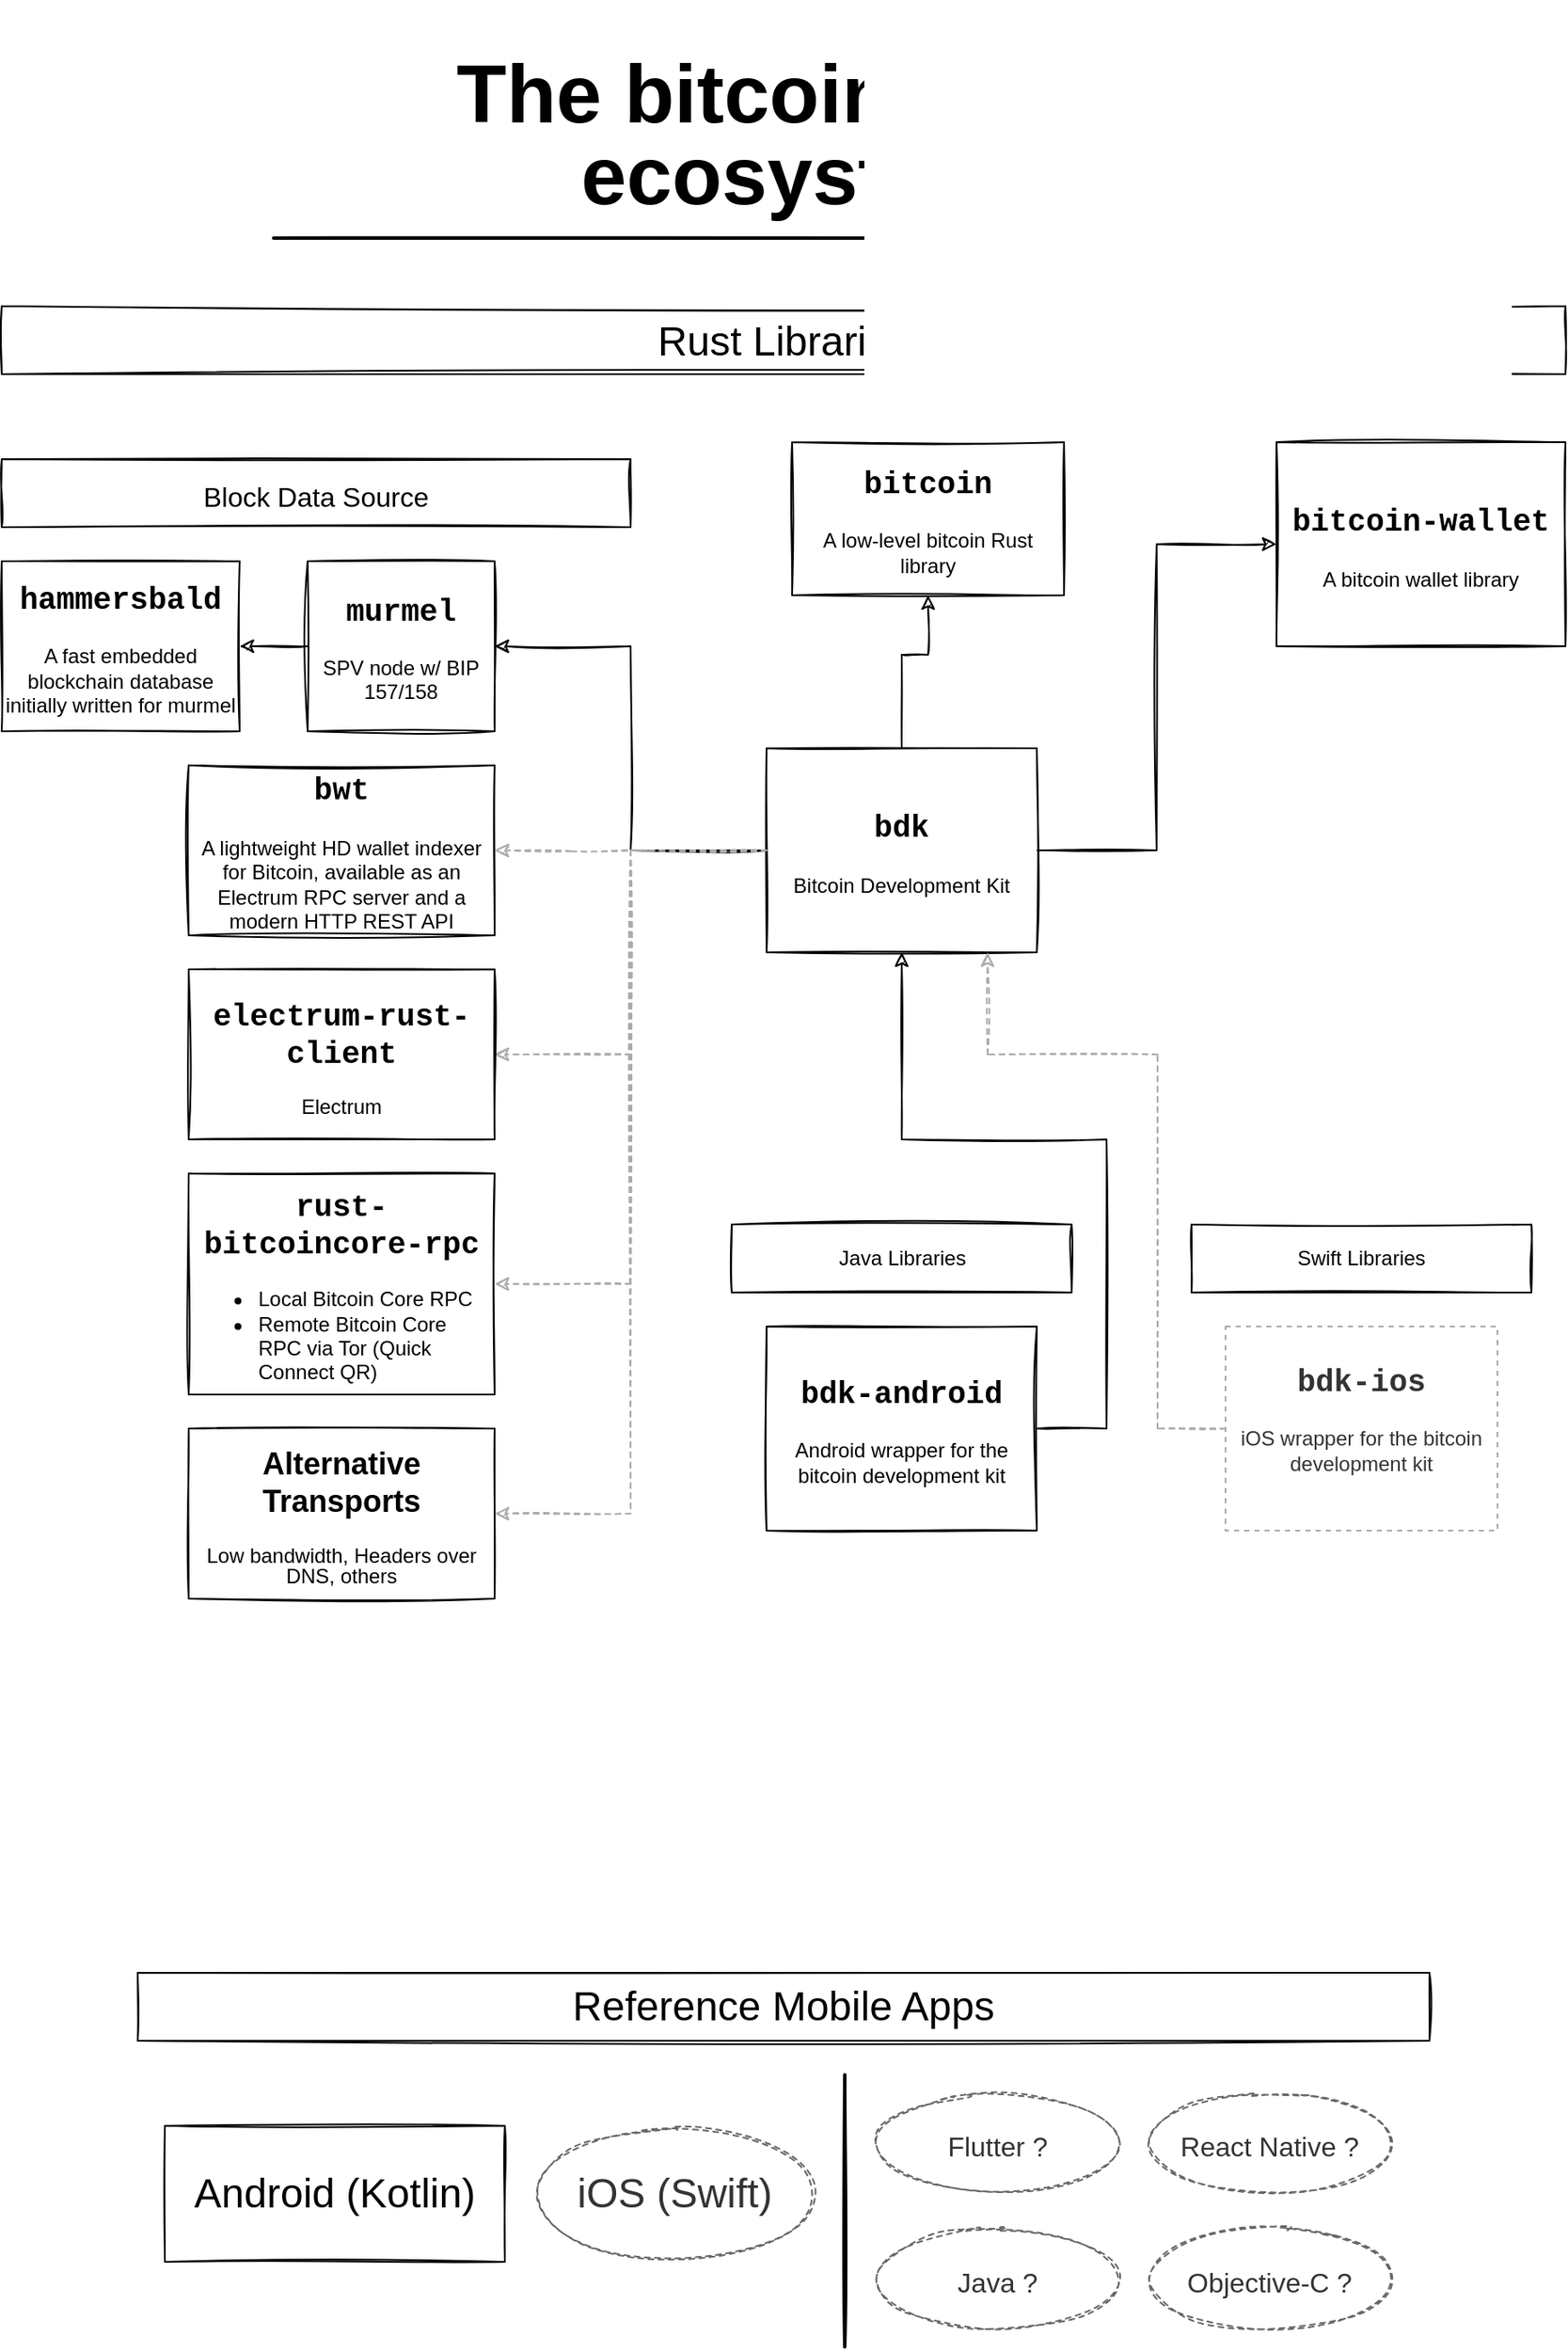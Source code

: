 <mxfile version="13.6.2" type="device" pages="3"><diagram id="qQS-zw7gj68xv4nw0Y6S" name="Page-1"><mxGraphModel dx="1673" dy="992" grid="1" gridSize="10" guides="1" tooltips="1" connect="1" arrows="1" fold="1" page="1" pageScale="1" pageWidth="1169" pageHeight="1654" math="0" shadow="0"><root><mxCell id="0"/><mxCell id="1" parent="0"/><mxCell id="380Gn1dWZTevd9c8AdBd-1" value="" style="edgeStyle=orthogonalEdgeStyle;rounded=0;sketch=1;orthogonalLoop=1;jettySize=auto;html=1;" edge="1" parent="1" source="380Gn1dWZTevd9c8AdBd-4" target="380Gn1dWZTevd9c8AdBd-10"><mxGeometry relative="1" as="geometry"><Array as="points"><mxPoint x="655" y="445"/><mxPoint x="670" y="445"/></Array></mxGeometry></mxCell><mxCell id="380Gn1dWZTevd9c8AdBd-2" style="edgeStyle=orthogonalEdgeStyle;rounded=0;sketch=1;orthogonalLoop=1;jettySize=auto;html=1;entryX=0;entryY=0.5;entryDx=0;entryDy=0;" edge="1" parent="1" source="380Gn1dWZTevd9c8AdBd-4" target="380Gn1dWZTevd9c8AdBd-11"><mxGeometry relative="1" as="geometry"/></mxCell><mxCell id="380Gn1dWZTevd9c8AdBd-3" style="edgeStyle=orthogonalEdgeStyle;rounded=0;sketch=1;orthogonalLoop=1;jettySize=auto;html=1;entryX=1;entryY=0.5;entryDx=0;entryDy=0;strokeWidth=1;fontFamily=Helvetica;fontSize=24;strokeColor=#ABABAB;dashed=1;" edge="1" parent="1" source="380Gn1dWZTevd9c8AdBd-4" target="380Gn1dWZTevd9c8AdBd-24"><mxGeometry relative="1" as="geometry"/></mxCell><mxCell id="380Gn1dWZTevd9c8AdBd-4" value="&lt;p style=&quot;line-height: 100%&quot;&gt;&lt;/p&gt;&lt;h2&gt;&lt;font face=&quot;Courier New&quot;&gt;bdk&lt;/font&gt;&lt;br&gt;&lt;/h2&gt;Bitcoin Development Kit&lt;p&gt;&lt;/p&gt;" style="whiteSpace=wrap;html=1;sketch=1;" vertex="1" parent="1"><mxGeometry x="575" y="500" width="159" height="120" as="geometry"/></mxCell><mxCell id="380Gn1dWZTevd9c8AdBd-5" style="edgeStyle=orthogonalEdgeStyle;rounded=0;orthogonalLoop=1;jettySize=auto;html=1;entryX=0.5;entryY=1;entryDx=0;entryDy=0;endArrow=classic;endFill=1;sketch=1;" edge="1" parent="1" source="380Gn1dWZTevd9c8AdBd-6" target="380Gn1dWZTevd9c8AdBd-4"><mxGeometry relative="1" as="geometry"><Array as="points"><mxPoint x="775" y="900"/><mxPoint x="775" y="730"/><mxPoint x="655" y="730"/></Array></mxGeometry></mxCell><mxCell id="380Gn1dWZTevd9c8AdBd-6" value="&lt;p style=&quot;line-height: 100%&quot;&gt;&lt;/p&gt;&lt;h2&gt;&lt;font face=&quot;Courier New&quot;&gt;bdk-android&lt;/font&gt;&lt;/h2&gt;&lt;p&gt;Android wrapper for the bitcoin development kit&lt;/p&gt;&lt;p&gt;&lt;/p&gt;" style="whiteSpace=wrap;html=1;sketch=1;" vertex="1" parent="1"><mxGeometry x="575" y="840" width="159" height="120" as="geometry"/></mxCell><mxCell id="380Gn1dWZTevd9c8AdBd-7" value="&lt;p style=&quot;line-height: 100%&quot;&gt;&lt;/p&gt;&lt;h2&gt;&lt;font face=&quot;Courier New&quot; style=&quot;font-size: 18px&quot;&gt;hammersbald&lt;/font&gt;&lt;/h2&gt;&lt;font style=&quot;font-size: 12px&quot;&gt;A fast embedded blockchain database initially written for murmel&lt;/font&gt;&lt;p&gt;&lt;/p&gt;" style="whiteSpace=wrap;html=1;sketch=1;direction=west;rotation=0;" vertex="1" parent="1"><mxGeometry x="125" y="390" width="140" height="100" as="geometry"/></mxCell><mxCell id="380Gn1dWZTevd9c8AdBd-8" style="edgeStyle=orthogonalEdgeStyle;rounded=0;sketch=1;orthogonalLoop=1;jettySize=auto;html=1;strokeWidth=1;fontFamily=Helvetica;fontSize=24;exitX=0;exitY=0.5;exitDx=0;exitDy=0;entryX=1;entryY=0.5;entryDx=0;entryDy=0;" edge="1" parent="1" source="380Gn1dWZTevd9c8AdBd-4" target="380Gn1dWZTevd9c8AdBd-9"><mxGeometry relative="1" as="geometry"/></mxCell><mxCell id="380Gn1dWZTevd9c8AdBd-9" value="&lt;h2&gt;&lt;font face=&quot;Courier New&quot; style=&quot;line-height: 100%&quot;&gt;murmel&lt;/font&gt;&lt;/h2&gt;&lt;div&gt;&lt;p&gt;SPV node w/ BIP 157/158&lt;br&gt;&lt;/p&gt;&lt;/div&gt;" style="whiteSpace=wrap;html=1;sketch=1;" vertex="1" parent="1"><mxGeometry x="305" y="390" width="110" height="100" as="geometry"/></mxCell><mxCell id="380Gn1dWZTevd9c8AdBd-10" value="&lt;h2&gt;&lt;font face=&quot;Courier New&quot;&gt;bitcoin&lt;/font&gt;&lt;br&gt;&lt;/h2&gt;&lt;p&gt;A low-level bitcoin Rust library&lt;/p&gt;" style="whiteSpace=wrap;html=1;sketch=1;" vertex="1" parent="1"><mxGeometry x="590" y="320" width="160" height="90" as="geometry"/></mxCell><mxCell id="380Gn1dWZTevd9c8AdBd-11" value="&lt;h2&gt;&lt;font face=&quot;Courier New&quot;&gt;bitcoin-wallet&lt;/font&gt;&lt;br&gt;&lt;/h2&gt;&lt;p&gt;A bitcoin wallet library&lt;/p&gt;" style="whiteSpace=wrap;html=1;sketch=1;" vertex="1" parent="1"><mxGeometry x="875" y="320" width="170" height="120" as="geometry"/></mxCell><mxCell id="380Gn1dWZTevd9c8AdBd-12" value="Reference Mobile Apps" style="text;html=1;fillColor=none;align=center;verticalAlign=middle;whiteSpace=wrap;rounded=0;sketch=1;fontFamily=Helvetica;fontSize=24;fontStyle=0;labelBorderColor=none;strokeColor=#000000;" vertex="1" parent="1"><mxGeometry x="205" y="1220" width="760" height="40" as="geometry"/></mxCell><mxCell id="380Gn1dWZTevd9c8AdBd-13" value="Android (Kotlin)" style="rounded=0;whiteSpace=wrap;html=1;sketch=1;strokeColor=#000000;fontFamily=Helvetica;fontSize=24;" vertex="1" parent="1"><mxGeometry x="221" y="1310" width="200" height="80" as="geometry"/></mxCell><mxCell id="380Gn1dWZTevd9c8AdBd-14" value="iOS (Swift)" style="ellipse;whiteSpace=wrap;html=1;sketch=1;strokeColor=#666666;fontFamily=Helvetica;fontSize=24;shadow=0;fontColor=#333333;dashed=1;fillColor=none;" vertex="1" parent="1"><mxGeometry x="441" y="1310" width="160" height="80" as="geometry"/></mxCell><mxCell id="380Gn1dWZTevd9c8AdBd-15" value="&lt;font style=&quot;font-size: 16px&quot;&gt;Flutter ?&lt;/font&gt;" style="ellipse;whiteSpace=wrap;html=1;sketch=1;strokeColor=#666666;fontFamily=Helvetica;fontSize=24;shadow=0;fontColor=#333333;dashed=1;fillColor=none;" vertex="1" parent="1"><mxGeometry x="641" y="1290" width="140" height="60" as="geometry"/></mxCell><mxCell id="380Gn1dWZTevd9c8AdBd-16" value="&lt;font style=&quot;font-size: 16px&quot;&gt;React Native ?&lt;/font&gt;" style="ellipse;whiteSpace=wrap;html=1;sketch=1;strokeColor=#666666;fontFamily=Helvetica;fontSize=24;shadow=0;fontColor=#333333;dashed=1;fillColor=none;" vertex="1" parent="1"><mxGeometry x="801" y="1290" width="140" height="60" as="geometry"/></mxCell><mxCell id="380Gn1dWZTevd9c8AdBd-17" value="" style="endArrow=none;html=1;fontFamily=Helvetica;fontSize=24;strokeWidth=2;sketch=1;" edge="1" parent="1"><mxGeometry width="50" height="50" relative="1" as="geometry"><mxPoint x="621" y="1440" as="sourcePoint"/><mxPoint x="621" y="1280" as="targetPoint"/></mxGeometry></mxCell><mxCell id="380Gn1dWZTevd9c8AdBd-18" value="&lt;font style=&quot;font-size: 16px&quot;&gt;Java ?&lt;/font&gt;" style="ellipse;whiteSpace=wrap;html=1;sketch=1;strokeColor=#666666;fontFamily=Helvetica;fontSize=24;shadow=0;fontColor=#333333;dashed=1;fillColor=none;" vertex="1" parent="1"><mxGeometry x="641" y="1370" width="140" height="60" as="geometry"/></mxCell><mxCell id="380Gn1dWZTevd9c8AdBd-19" value="&lt;font style=&quot;font-size: 16px&quot;&gt;Objective-C ?&lt;/font&gt;" style="ellipse;whiteSpace=wrap;html=1;sketch=1;strokeColor=#666666;fontFamily=Helvetica;fontSize=24;shadow=0;fontColor=#333333;dashed=1;fillColor=none;" vertex="1" parent="1"><mxGeometry x="801" y="1370" width="140" height="60" as="geometry"/></mxCell><mxCell id="380Gn1dWZTevd9c8AdBd-20" value="&lt;h1 style=&quot;line-height: 100%&quot;&gt;The bitcoindevkit ecosystem&lt;/h1&gt;" style="text;html=1;spacing=5;spacingTop=-20;whiteSpace=wrap;overflow=hidden;rounded=0;shadow=0;sketch=1;fontFamily=Helvetica;fontSize=24;fontStyle=0;align=center;" vertex="1" parent="1"><mxGeometry x="305" y="70" width="570" height="130" as="geometry"/></mxCell><mxCell id="380Gn1dWZTevd9c8AdBd-21" value="" style="endArrow=none;html=1;strokeWidth=2;fontFamily=Helvetica;fontSize=24;sketch=1;" edge="1" parent="1"><mxGeometry width="50" height="50" relative="1" as="geometry"><mxPoint x="285" y="200" as="sourcePoint"/><mxPoint x="885" y="200" as="targetPoint"/></mxGeometry></mxCell><mxCell id="380Gn1dWZTevd9c8AdBd-22" value="&lt;p style=&quot;line-height: 100%&quot;&gt;Rust Libraries&lt;/p&gt;" style="text;html=1;align=center;verticalAlign=middle;whiteSpace=wrap;rounded=0;shadow=0;sketch=1;fontFamily=Helvetica;fontSize=24;strokeColor=#000000;" vertex="1" parent="1"><mxGeometry x="125" y="240" width="920" height="40" as="geometry"/></mxCell><mxCell id="380Gn1dWZTevd9c8AdBd-23" value="&lt;font style=&quot;font-size: 16px ; line-height: 100%&quot;&gt;Block Data Source&lt;/font&gt;" style="text;html=1;align=center;verticalAlign=middle;whiteSpace=wrap;rounded=0;shadow=0;sketch=1;fontFamily=Helvetica;fontSize=24;strokeColor=#000000;" vertex="1" parent="1"><mxGeometry x="125" y="330" width="370" height="40" as="geometry"/></mxCell><mxCell id="380Gn1dWZTevd9c8AdBd-24" value="&lt;h2&gt;&lt;font face=&quot;Courier New&quot; style=&quot;line-height: 100%&quot;&gt;electrum-rust-client&lt;/font&gt;&lt;/h2&gt;&lt;div&gt;&lt;p style=&quot;line-height: 100%&quot;&gt;Electrum&lt;/p&gt;&lt;/div&gt;" style="whiteSpace=wrap;html=1;sketch=1;" vertex="1" parent="1"><mxGeometry x="235" y="630" width="180" height="100" as="geometry"/></mxCell><mxCell id="380Gn1dWZTevd9c8AdBd-25" style="edgeStyle=orthogonalEdgeStyle;rounded=0;sketch=1;orthogonalLoop=1;jettySize=auto;html=1;strokeWidth=1;fontFamily=Helvetica;fontSize=24;exitX=0;exitY=0.5;exitDx=0;exitDy=0;entryX=1;entryY=0.5;entryDx=0;entryDy=0;strokeColor=#ABABAB;dashed=1;" edge="1" parent="1" source="380Gn1dWZTevd9c8AdBd-4" target="380Gn1dWZTevd9c8AdBd-26"><mxGeometry relative="1" as="geometry"/></mxCell><mxCell id="380Gn1dWZTevd9c8AdBd-26" value="&lt;h2&gt;&lt;font face=&quot;Courier New&quot; style=&quot;line-height: 100%&quot;&gt;rust-bitcoincore-rpc&lt;/font&gt;&lt;/h2&gt;&lt;div&gt;&lt;ul&gt;&lt;li style=&quot;text-align: left&quot;&gt;&lt;span&gt;Local Bitcoin Core RPC&lt;/span&gt;&lt;/li&gt;&lt;li style=&quot;text-align: left&quot;&gt;&lt;span&gt;Remote Bitcoin Core RPC via Tor (Quick Connect QR)&lt;/span&gt;&lt;/li&gt;&lt;/ul&gt;&lt;/div&gt;&lt;div&gt;&lt;p style=&quot;line-height: 100%&quot;&gt;&lt;/p&gt;&lt;p&gt;&lt;/p&gt;&lt;/div&gt;" style="whiteSpace=wrap;html=1;sketch=1;" vertex="1" parent="1"><mxGeometry x="235" y="750" width="180" height="130" as="geometry"/></mxCell><mxCell id="380Gn1dWZTevd9c8AdBd-27" style="edgeStyle=orthogonalEdgeStyle;rounded=0;sketch=1;orthogonalLoop=1;jettySize=auto;html=1;strokeWidth=1;fontFamily=Helvetica;fontSize=24;exitX=0;exitY=0.5;exitDx=0;exitDy=0;entryX=1;entryY=0.5;entryDx=0;entryDy=0;strokeColor=#ABABAB;dashed=1;" edge="1" parent="1" source="380Gn1dWZTevd9c8AdBd-4" target="380Gn1dWZTevd9c8AdBd-28"><mxGeometry relative="1" as="geometry"/></mxCell><mxCell id="380Gn1dWZTevd9c8AdBd-28" value="&lt;h2&gt;Alternative Transports&lt;/h2&gt;&lt;div&gt;&lt;p style=&quot;line-height: 100%&quot;&gt;Low bandwidth, Headers over DNS, others&lt;br&gt;&lt;/p&gt;&lt;/div&gt;" style="whiteSpace=wrap;html=1;sketch=1;" vertex="1" parent="1"><mxGeometry x="235" y="900" width="180" height="100" as="geometry"/></mxCell><mxCell id="380Gn1dWZTevd9c8AdBd-29" value="" style="endArrow=classic;html=1;strokeWidth=1;fontFamily=Helvetica;fontSize=24;exitX=0;exitY=0.5;exitDx=0;exitDy=0;entryX=0;entryY=0.5;entryDx=0;entryDy=0;sketch=1;" edge="1" parent="1" source="380Gn1dWZTevd9c8AdBd-9" target="380Gn1dWZTevd9c8AdBd-7"><mxGeometry width="50" height="50" relative="1" as="geometry"><mxPoint x="405" y="720" as="sourcePoint"/><mxPoint x="355" y="770" as="targetPoint"/></mxGeometry></mxCell><mxCell id="380Gn1dWZTevd9c8AdBd-30" style="edgeStyle=orthogonalEdgeStyle;rounded=0;sketch=1;orthogonalLoop=1;jettySize=auto;html=1;strokeWidth=1;fontFamily=Helvetica;fontSize=24;strokeColor=#ababab;dashed=1;" edge="1" parent="1" target="380Gn1dWZTevd9c8AdBd-31"><mxGeometry relative="1" as="geometry"><mxPoint x="505.0" y="560.0" as="sourcePoint"/></mxGeometry></mxCell><mxCell id="380Gn1dWZTevd9c8AdBd-31" value="&lt;h2&gt;&lt;font face=&quot;Courier New&quot;&gt;bwt&lt;/font&gt;&lt;/h2&gt;&lt;div&gt;&lt;p&gt;A lightweight HD wallet indexer for Bitcoin, available as an Electrum RPC server and a modern HTTP REST API&lt;br&gt;&lt;/p&gt;&lt;/div&gt;" style="whiteSpace=wrap;html=1;sketch=1;" vertex="1" parent="1"><mxGeometry x="235" y="510" width="180" height="100" as="geometry"/></mxCell><mxCell id="380Gn1dWZTevd9c8AdBd-32" style="edgeStyle=orthogonalEdgeStyle;rounded=0;orthogonalLoop=1;jettySize=auto;html=1;sketch=1;strokeColor=#ababab;dashed=1;" edge="1" parent="1" source="380Gn1dWZTevd9c8AdBd-33" target="380Gn1dWZTevd9c8AdBd-4"><mxGeometry relative="1" as="geometry"><Array as="points"><mxPoint x="805" y="900"/><mxPoint x="805" y="680"/><mxPoint x="705" y="680"/></Array></mxGeometry></mxCell><mxCell id="380Gn1dWZTevd9c8AdBd-33" value="&lt;h2 style=&quot;color: rgb(51 , 51 , 51)&quot;&gt;&lt;font face=&quot;Courier New&quot;&gt;bdk-ios&lt;/font&gt;&lt;/h2&gt;&lt;div style=&quot;color: rgb(51 , 51 , 51)&quot;&gt;iOS wrapper for the bitcoin development kit&lt;/div&gt;" style="rounded=0;whiteSpace=wrap;html=1;dashed=1;strokeWidth=1;fillColor=none;verticalAlign=top;strokeColor=#ababab;" vertex="1" parent="1"><mxGeometry x="845" y="840" width="160" height="120" as="geometry"/></mxCell><mxCell id="380Gn1dWZTevd9c8AdBd-34" value="Java Libraries" style="text;html=1;fillColor=none;align=center;verticalAlign=middle;whiteSpace=wrap;rounded=0;strokeColor=#000000;sketch=1;" vertex="1" parent="1"><mxGeometry x="554.5" y="780" width="200" height="40" as="geometry"/></mxCell><mxCell id="380Gn1dWZTevd9c8AdBd-35" value="Swift Libraries" style="text;html=1;fillColor=none;align=center;verticalAlign=middle;whiteSpace=wrap;rounded=0;strokeColor=#000000;sketch=1;" vertex="1" parent="1"><mxGeometry x="825" y="780" width="200" height="40" as="geometry"/></mxCell></root></mxGraphModel></diagram><diagram name="Page-2" id="tihpT-sqr_9XElO0WMTW"><mxGraphModel dx="1422" dy="843" grid="1" gridSize="10" guides="1" tooltips="1" connect="1" arrows="1" fold="1" page="1" pageScale="1" pageWidth="1169" pageHeight="1654" math="0" shadow="0"><root><mxCell id="g_6P7-WAxkbX3hGnye-Y-0"/><mxCell id="g_6P7-WAxkbX3hGnye-Y-1" parent="g_6P7-WAxkbX3hGnye-Y-0"/><mxCell id="WX7wL7SBFKjJ6PYsEiQ6-1" value="&lt;h1&gt;&lt;font face=&quot;Courier New&quot; style=&quot;line-height: 24px&quot;&gt;bkd&lt;/font&gt;&lt;/h1&gt;&lt;h1&gt;&lt;div style=&quot;font-weight: 400 ; line-height: 12px&quot;&gt;&lt;font style=&quot;font-size: 16px ; line-height: 120%&quot;&gt;The Bitcoin Development Kit is a Rust library which&amp;nbsp;combines rust-bitcoin and rust-wallet libraries to provide basic functionality for interacting with the bitcoin network.&lt;/font&gt;&lt;/div&gt;&lt;/h1&gt;" style="rounded=0;whiteSpace=wrap;html=1;sketch=1;align=left;labelPosition=center;verticalLabelPosition=middle;verticalAlign=top;spacingRight=20;spacing=2;spacingLeft=20;" parent="g_6P7-WAxkbX3hGnye-Y-1" vertex="1"><mxGeometry x="80" y="120" width="1000" height="160" as="geometry"/></mxCell><mxCell id="YVKOKuugYY6E36_qRNmX-0" value="&lt;h1&gt;Bitcoin Development Kit — Core Libraries&lt;/h1&gt;" style="text;html=1;fillColor=none;align=center;verticalAlign=middle;whiteSpace=wrap;rounded=0;labelBorderColor=none;sketch=1;strokeColor=#000000;" parent="g_6P7-WAxkbX3hGnye-Y-1" vertex="1"><mxGeometry x="80" y="40" width="680" height="40" as="geometry"/></mxCell><mxCell id="YVKOKuugYY6E36_qRNmX-1" value="&lt;h1&gt;&lt;font face=&quot;Courier New&quot; style=&quot;line-height: 24px&quot;&gt;bkd-android&lt;/font&gt;&lt;/h1&gt;&lt;h1&gt;&lt;div style=&quot;font-weight: 400 ; line-height: 120%&quot;&gt;&lt;font style=&quot;font-size: 16px&quot;&gt;This project wraps the bdk&amp;nbsp;library into an android aar library to be used in Android apps.&lt;/font&gt;&lt;br&gt;&lt;/div&gt;&lt;/h1&gt;" style="rounded=0;whiteSpace=wrap;html=1;sketch=1;align=left;labelPosition=center;verticalLabelPosition=middle;verticalAlign=top;spacingRight=20;spacing=2;spacingLeft=20;" parent="g_6P7-WAxkbX3hGnye-Y-1" vertex="1"><mxGeometry x="80" y="300" width="1000" height="160" as="geometry"/></mxCell><mxCell id="m5sVYxD9vFj182Qe5qjt-1" value="&lt;h1&gt;&lt;font face=&quot;Courier New&quot; style=&quot;line-height: 24px&quot;&gt;bkd-ios&lt;/font&gt;&lt;/h1&gt;&lt;h1&gt;&lt;div style=&quot;font-weight: 400 ; line-height: 120%&quot;&gt;&lt;font style=&quot;font-size: 16px&quot;&gt;(Planned)&lt;/font&gt;&lt;/div&gt;&lt;div style=&quot;font-weight: 400 ; line-height: 120%&quot;&gt;&lt;font style=&quot;font-size: 16px&quot;&gt;This project wraps the bdk&amp;nbsp;library into an iOS library to be used in iOS apps.&lt;br&gt;&lt;/font&gt;&lt;/div&gt;&lt;/h1&gt;" style="rounded=0;whiteSpace=wrap;html=1;sketch=1;align=left;labelPosition=center;verticalLabelPosition=middle;verticalAlign=top;spacingRight=20;spacing=2;spacingLeft=20;shadow=0;fixDash=0;dashed=1;strokeWidth=2;strokeColor=#ababab;" parent="g_6P7-WAxkbX3hGnye-Y-1" vertex="1"><mxGeometry x="80" y="480" width="1000" height="160" as="geometry"/></mxCell><mxCell id="atfAsgrSDmtUkJxUmSQp-0" value="&lt;h1&gt;&lt;font face=&quot;Courier New&quot; style=&quot;line-height: 24px&quot;&gt;bkd-android-app&lt;/font&gt;&lt;/h1&gt;&lt;h1&gt;&lt;div style=&quot;font-weight: 400 ; line-height: 120%&quot;&gt;&lt;font style=&quot;font-size: 16px&quot;&gt;A reference app for Android written in Kotlin which leverages the bdk-android library.&lt;/font&gt;&lt;/div&gt;&lt;/h1&gt;" style="rounded=0;whiteSpace=wrap;html=1;sketch=1;align=left;labelPosition=center;verticalLabelPosition=middle;verticalAlign=top;spacingRight=20;spacing=2;spacingLeft=20;" parent="g_6P7-WAxkbX3hGnye-Y-1" vertex="1"><mxGeometry x="80" y="800" width="1000" height="160" as="geometry"/></mxCell><mxCell id="atfAsgrSDmtUkJxUmSQp-1" value="&lt;h1&gt;Bitcoin Development Kit — Reference Apps&lt;/h1&gt;" style="text;html=1;fillColor=none;align=center;verticalAlign=middle;whiteSpace=wrap;rounded=0;labelBorderColor=none;sketch=1;strokeColor=#000000;" parent="g_6P7-WAxkbX3hGnye-Y-1" vertex="1"><mxGeometry x="80" y="720" width="680" height="40" as="geometry"/></mxCell><mxCell id="WfwvnCRGnBcFb8YGhNus-1" value="&lt;h1&gt;Bitcoin Development Kit — Other Related Repositories&lt;/h1&gt;" style="text;html=1;fillColor=none;align=center;verticalAlign=middle;whiteSpace=wrap;rounded=0;labelBorderColor=none;sketch=1;strokeColor=#000000;" parent="g_6P7-WAxkbX3hGnye-Y-1" vertex="1"><mxGeometry x="80" y="1220" width="680" height="40" as="geometry"/></mxCell><mxCell id="rtsEjx8rlmwIyT6mIzm6-0" value="&lt;p style=&quot;line-height: 100%&quot;&gt;&lt;/p&gt;&lt;h1&gt;&lt;font face=&quot;Courier New&quot; style=&quot;font-size: 24px&quot;&gt;bitcoindevkit.org&lt;/font&gt;&lt;/h1&gt;&lt;p style=&quot;font-size: 16px&quot;&gt;The website for the Bitcoin Development Kit project. The website is a Zola-powered static website. Plans are to host a small blog as well as the documentation for the project.&lt;/p&gt;&lt;p&gt;&lt;/p&gt;" style="rounded=0;whiteSpace=wrap;html=1;sketch=1;align=left;labelPosition=center;verticalLabelPosition=middle;verticalAlign=top;spacingRight=20;spacing=2;spacingLeft=20;" parent="g_6P7-WAxkbX3hGnye-Y-1" vertex="1"><mxGeometry x="80" y="1300" width="1000" height="160" as="geometry"/></mxCell><mxCell id="rtsEjx8rlmwIyT6mIzm6-1" value="&lt;p style=&quot;line-height: 100%&quot;&gt;&lt;/p&gt;&lt;h1&gt;&lt;font face=&quot;Courier New&quot;&gt;bitcoin-regtest-box&lt;/font&gt;&lt;/h1&gt;&lt;p style=&quot;font-size: 16px&quot;&gt;Enables the creation of a localhost bitcoin regtest network using a custom bitcoin repo and branch using Docker. Simple and beginner-friendly.&lt;br&gt;&lt;/p&gt;&lt;p&gt;&lt;/p&gt;" style="rounded=0;whiteSpace=wrap;html=1;sketch=1;align=left;labelPosition=center;verticalLabelPosition=middle;verticalAlign=top;spacingRight=20;spacing=2;spacingLeft=20;" parent="g_6P7-WAxkbX3hGnye-Y-1" vertex="1"><mxGeometry x="80" y="1480" width="1000" height="160" as="geometry"/></mxCell><mxCell id="L-TDNcpdG_NRD7Z1ScV6-0" value="&lt;h1&gt;&lt;font face=&quot;Courier New&quot; style=&quot;line-height: 24px&quot;&gt;bkd-ios-app&lt;/font&gt;&lt;/h1&gt;&lt;h1&gt;&lt;div style=&quot;font-weight: 400 ; line-height: 120%&quot;&gt;&lt;font style=&quot;font-size: 16px&quot;&gt;(Planned)&amp;nbsp;&lt;/font&gt;&lt;/div&gt;&lt;div style=&quot;font-weight: 400 ; line-height: 120%&quot;&gt;&lt;font style=&quot;font-size: 16px&quot;&gt;A reference app for iOS written in Swift which would leverages the bdk-ios library.&lt;/font&gt;&lt;/div&gt;&lt;/h1&gt;" style="rounded=0;whiteSpace=wrap;html=1;sketch=1;align=left;labelPosition=center;verticalLabelPosition=middle;verticalAlign=top;spacingRight=20;spacing=2;spacingLeft=20;dashed=1;strokeWidth=2;strokeColor=#ababab;" parent="g_6P7-WAxkbX3hGnye-Y-1" vertex="1"><mxGeometry x="80" y="980" width="1000" height="160" as="geometry"/></mxCell></root></mxGraphModel></diagram><diagram name="Page-3" id="tN7o1LpC4uP8XmGml62h"><mxGraphModel dx="2844" dy="1686" grid="1" gridSize="10" guides="1" tooltips="1" connect="1" arrows="1" fold="1" page="1" pageScale="1" pageWidth="1169" pageHeight="1654" math="0" shadow="0"><root><mxCell id="9jIit1F57nyLBTTfDIJn-0"/><mxCell id="9jIit1F57nyLBTTfDIJn-1" parent="9jIit1F57nyLBTTfDIJn-0"/><mxCell id="9jIit1F57nyLBTTfDIJn-6" value="&lt;h1&gt;BDK Dependencies&lt;/h1&gt;" style="text;html=1;fillColor=none;align=center;verticalAlign=middle;whiteSpace=wrap;rounded=0;labelBorderColor=none;sketch=1;strokeColor=#000000;" parent="9jIit1F57nyLBTTfDIJn-1" vertex="1"><mxGeometry x="80" y="40" width="680" height="40" as="geometry"/></mxCell><mxCell id="vpb0pDm2NlFExKj65PEQ-2" value="&lt;h1&gt;&lt;font face=&quot;Courier New&quot;&gt;bitcoin&lt;/font&gt;&lt;/h1&gt;&lt;i style=&quot;font-size: 16px&quot;&gt;The main library for Bitcoin network protocol and associated primitives in Rust.&lt;/i&gt;&lt;p style=&quot;font-size: 16px&quot;&gt;&lt;font style=&quot;font-size: 16px&quot;&gt;BDK uses the bitcoin library extensively.&lt;/font&gt;&lt;/p&gt;" style="rounded=0;html=1;shadow=0;glass=0;sketch=1;strokeColor=#000000;whiteSpace=wrap;align=left;spacingLeft=20;spacingRight=20;verticalAlign=top;" parent="9jIit1F57nyLBTTfDIJn-1" vertex="1"><mxGeometry x="80" y="120" width="1000" height="160" as="geometry"/></mxCell><mxCell id="vpb0pDm2NlFExKj65PEQ-3" value="&lt;h1&gt;&lt;font face=&quot;Courier New&quot;&gt;bitcoin-wallet&lt;/font&gt;&lt;/h1&gt;&lt;i style=&quot;font-size: 16px&quot;&gt;A library to build bitcoin wallets with Rust.&lt;/i&gt;&lt;p style=&quot;font-size: 16px&quot;&gt;&lt;font style=&quot;font-size: 16px&quot;&gt;BDK uses the bitcoin-wallet library to generate addresses, derivation paths, etc.&lt;/font&gt;&lt;/p&gt;" style="rounded=0;html=1;shadow=0;glass=0;sketch=1;strokeColor=#000000;whiteSpace=wrap;align=left;spacingLeft=20;spacingRight=20;verticalAlign=top;" parent="9jIit1F57nyLBTTfDIJn-1" vertex="1"><mxGeometry x="80" y="300" width="1000" height="160" as="geometry"/></mxCell><mxCell id="vpb0pDm2NlFExKj65PEQ-4" value="&lt;h1&gt;&lt;font face=&quot;Courier New&quot;&gt;murmel&lt;/font&gt;&lt;/h1&gt;&lt;i style=&quot;font-size: 16px&quot;&gt;A lightweight bitcoin node implementing BIP 157/158 (Compact Block Filters).&lt;/i&gt;&lt;p style=&quot;font-size: 16px&quot;&gt;&lt;font style=&quot;font-size: 16px&quot;&gt;BDK aims to provide support for different options for accessing blockchain data and outbound transaction peers. murmel is currently the only option implemented, but it is out-of-date with the latest async developments in Rust.&lt;/font&gt;&lt;/p&gt;" style="rounded=0;html=1;shadow=0;glass=0;sketch=1;strokeColor=#000000;whiteSpace=wrap;align=left;spacingLeft=20;spacingRight=20;verticalAlign=top;" parent="9jIit1F57nyLBTTfDIJn-1" vertex="1"><mxGeometry x="80" y="480" width="1000" height="160" as="geometry"/></mxCell><mxCell id="RiMYJuJKR9TC6tDe5IDk-0" value="&lt;h1&gt;&lt;font face=&quot;Courier New&quot;&gt;btw&lt;/font&gt;&lt;/h1&gt;&lt;i style=&quot;font-size: 16px&quot;&gt;tagline&amp;nbsp;&lt;/i&gt;&lt;p style=&quot;font-size: 16px&quot;&gt;How BDK uses it. Not integrated yet.&lt;/p&gt;" style="rounded=0;html=1;shadow=0;glass=0;sketch=1;strokeColor=#000000;whiteSpace=wrap;align=left;spacingLeft=20;spacingRight=20;verticalAlign=top;dashed=1;strokeWidth=2;" parent="9jIit1F57nyLBTTfDIJn-1" vertex="1"><mxGeometry x="80" y="660" width="1000" height="160" as="geometry"/></mxCell><mxCell id="RiMYJuJKR9TC6tDe5IDk-2" value="&lt;h1&gt;&lt;font face=&quot;Courier New&quot;&gt;rust-bitcoincore-rpc&lt;/font&gt;&lt;/h1&gt;&lt;i style=&quot;font-size: 16px&quot;&gt;tagline&amp;nbsp;&lt;/i&gt;&lt;p style=&quot;font-size: 16px&quot;&gt;&lt;font style=&quot;font-size: 16px&quot;&gt;How BDK uses it. Not integrated yet.&lt;/font&gt;&lt;/p&gt;" style="rounded=0;html=1;shadow=0;glass=0;sketch=1;strokeColor=#000000;whiteSpace=wrap;align=left;spacingLeft=20;spacingRight=20;verticalAlign=top;dashed=1;strokeWidth=2;" parent="9jIit1F57nyLBTTfDIJn-1" vertex="1"><mxGeometry x="80" y="840" width="1000" height="160" as="geometry"/></mxCell><mxCell id="RiMYJuJKR9TC6tDe5IDk-3" value="&lt;h1&gt;&lt;font face=&quot;Courier New&quot;&gt;rust-electrum-client&lt;/font&gt;&lt;/h1&gt;&lt;i style=&quot;font-size: 16px&quot;&gt;tagline&lt;/i&gt;&lt;p style=&quot;font-size: 16px&quot;&gt;&lt;font style=&quot;font-size: 16px&quot;&gt;How BDK uses it. Not integrated yet.&lt;/font&gt;&lt;/p&gt;" style="rounded=0;html=1;shadow=0;glass=0;sketch=1;strokeColor=#000000;whiteSpace=wrap;align=left;spacingLeft=20;spacingRight=20;verticalAlign=top;dashed=1;strokeWidth=2;" parent="9jIit1F57nyLBTTfDIJn-1" vertex="1"><mxGeometry x="80" y="1020" width="1000" height="160" as="geometry"/></mxCell></root></mxGraphModel></diagram></mxfile>